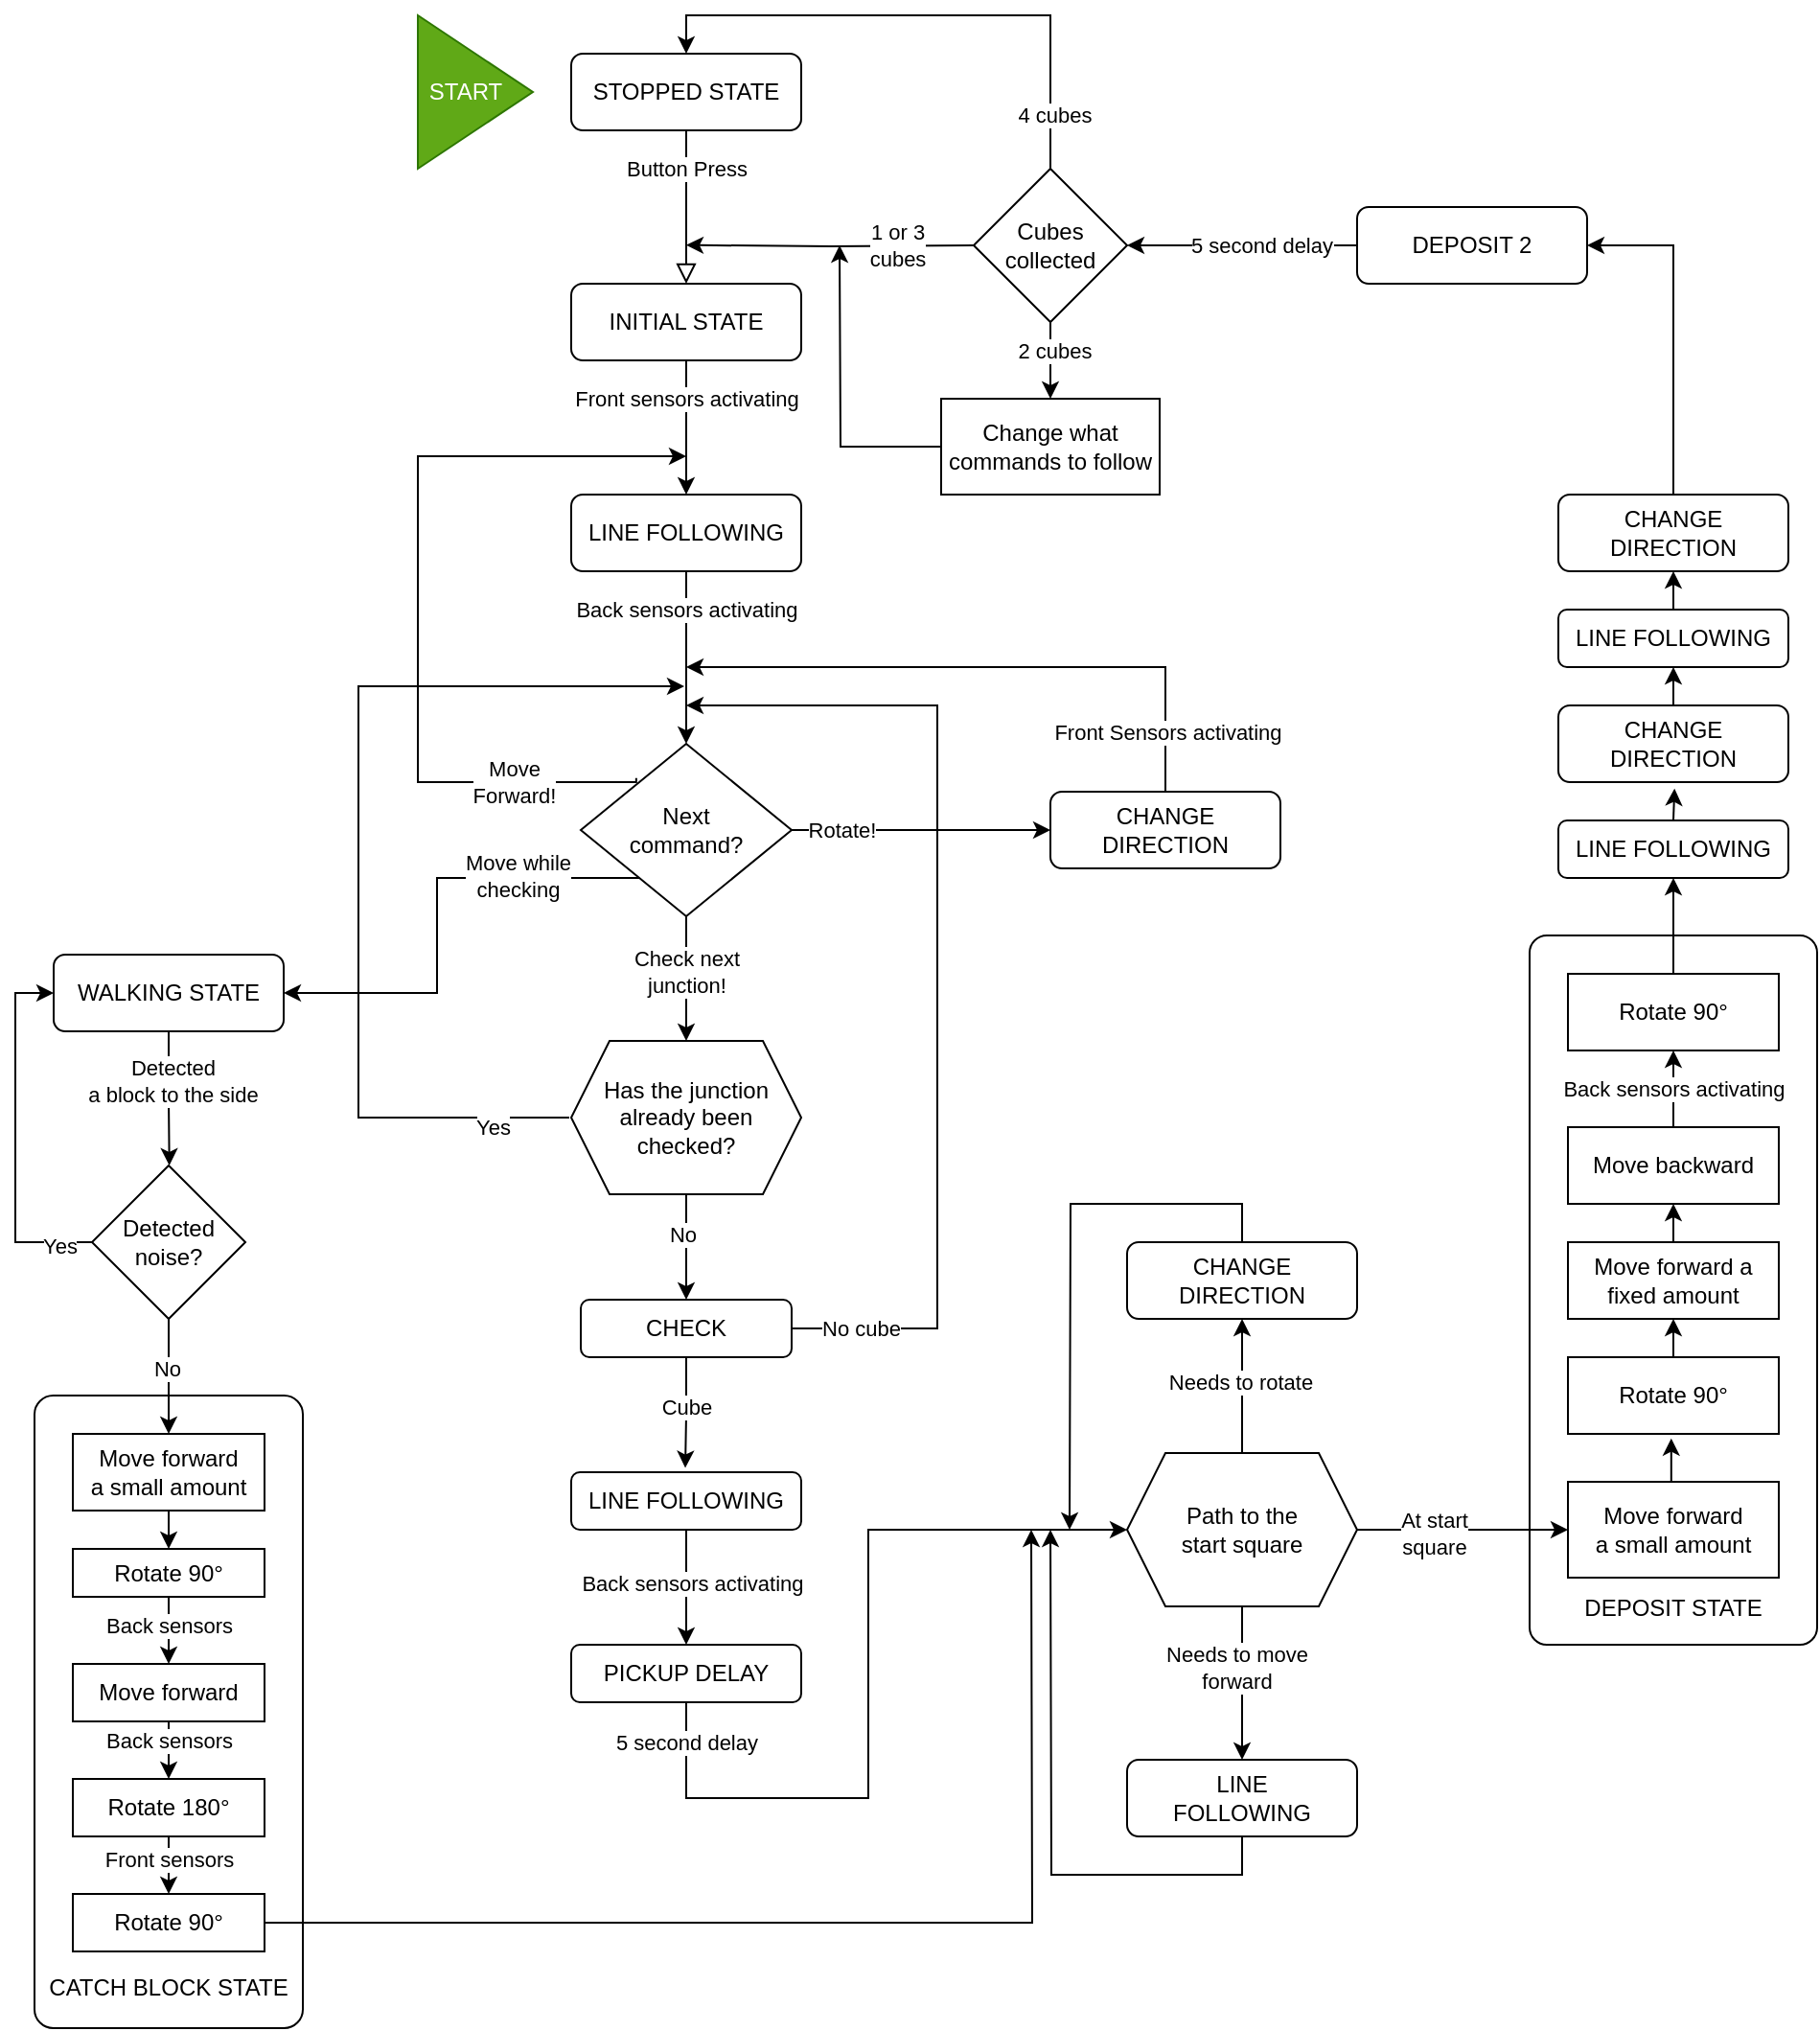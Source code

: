<mxfile version="22.1.2" type="device">
  <diagram id="C5RBs43oDa-KdzZeNtuy" name="Page-1">
    <mxGraphModel dx="3217" dy="1397" grid="1" gridSize="10" guides="1" tooltips="1" connect="1" arrows="1" fold="1" page="1" pageScale="1" pageWidth="827" pageHeight="1169" math="0" shadow="0">
      <root>
        <mxCell id="WIyWlLk6GJQsqaUBKTNV-0" />
        <mxCell id="WIyWlLk6GJQsqaUBKTNV-1" parent="WIyWlLk6GJQsqaUBKTNV-0" />
        <mxCell id="4BnXzk5bhoHRPyOUfvlC-36" value="&lt;br&gt;&lt;br&gt;&lt;br&gt;&lt;br&gt;&lt;br&gt;&lt;br&gt;&lt;br&gt;&lt;br&gt;&lt;br&gt;&lt;br&gt;&lt;br&gt;&lt;br&gt;&lt;br&gt;&lt;br&gt;&lt;br&gt;&lt;br&gt;&lt;br&gt;&lt;br&gt;&lt;br&gt;&lt;br&gt;CATCH BLOCK STATE" style="rounded=1;whiteSpace=wrap;html=1;arcSize=7;" vertex="1" parent="WIyWlLk6GJQsqaUBKTNV-1">
          <mxGeometry x="-120" y="750" width="140" height="330" as="geometry" />
        </mxCell>
        <mxCell id="7er4wkN931L5qloyh4-r-80" value="&lt;br&gt;&lt;br&gt;&lt;br&gt;&lt;br&gt;&lt;br&gt;&lt;br&gt;&lt;br&gt;&lt;br&gt;&lt;br&gt;&lt;br&gt;&lt;br&gt;&lt;br&gt;&lt;br&gt;&lt;br&gt;&lt;br&gt;&lt;br&gt;&lt;br&gt;&lt;br&gt;&lt;br&gt;&lt;br&gt;&lt;br&gt;&lt;br&gt;&lt;br&gt;DEPOSIT STATE" style="rounded=1;whiteSpace=wrap;html=1;arcSize=6;" parent="WIyWlLk6GJQsqaUBKTNV-1" vertex="1">
          <mxGeometry x="660" y="510" width="150" height="370" as="geometry" />
        </mxCell>
        <mxCell id="WIyWlLk6GJQsqaUBKTNV-2" value="" style="rounded=0;html=1;jettySize=auto;orthogonalLoop=1;fontSize=11;endArrow=block;endFill=0;endSize=8;strokeWidth=1;shadow=0;labelBackgroundColor=none;edgeStyle=orthogonalEdgeStyle;entryX=0.5;entryY=0;entryDx=0;entryDy=0;" parent="WIyWlLk6GJQsqaUBKTNV-1" source="WIyWlLk6GJQsqaUBKTNV-3" target="7er4wkN931L5qloyh4-r-3" edge="1">
          <mxGeometry relative="1" as="geometry">
            <mxPoint x="90" y="250" as="targetPoint" />
          </mxGeometry>
        </mxCell>
        <mxCell id="7er4wkN931L5qloyh4-r-0" value="Button Press" style="edgeLabel;html=1;align=center;verticalAlign=middle;resizable=0;points=[];" parent="WIyWlLk6GJQsqaUBKTNV-2" vertex="1" connectable="0">
          <mxGeometry x="0.08" y="-1" relative="1" as="geometry">
            <mxPoint x="1" y="-23" as="offset" />
          </mxGeometry>
        </mxCell>
        <mxCell id="WIyWlLk6GJQsqaUBKTNV-3" value="STOPPED STATE" style="rounded=1;whiteSpace=wrap;html=1;fontSize=12;glass=0;strokeWidth=1;shadow=0;" parent="WIyWlLk6GJQsqaUBKTNV-1" vertex="1">
          <mxGeometry x="160" y="50" width="120" height="40" as="geometry" />
        </mxCell>
        <mxCell id="WIyWlLk6GJQsqaUBKTNV-9" value="Yes" style="edgeStyle=orthogonalEdgeStyle;rounded=0;html=1;jettySize=auto;orthogonalLoop=1;fontSize=11;endArrow=block;endFill=0;endSize=8;strokeWidth=1;shadow=0;labelBackgroundColor=none;" parent="WIyWlLk6GJQsqaUBKTNV-1" edge="1">
          <mxGeometry y="10" relative="1" as="geometry">
            <mxPoint as="offset" />
            <mxPoint x="320" y="330" as="targetPoint" />
          </mxGeometry>
        </mxCell>
        <mxCell id="7er4wkN931L5qloyh4-r-4" style="edgeStyle=orthogonalEdgeStyle;rounded=0;orthogonalLoop=1;jettySize=auto;html=1;exitX=0.5;exitY=1;exitDx=0;exitDy=0;entryX=0.5;entryY=0;entryDx=0;entryDy=0;" parent="WIyWlLk6GJQsqaUBKTNV-1" source="7er4wkN931L5qloyh4-r-3" target="7er4wkN931L5qloyh4-r-7" edge="1">
          <mxGeometry relative="1" as="geometry">
            <mxPoint x="219.857" y="280" as="targetPoint" />
          </mxGeometry>
        </mxCell>
        <mxCell id="7er4wkN931L5qloyh4-r-9" value="Front sensors activating" style="edgeLabel;html=1;align=center;verticalAlign=middle;resizable=0;points=[];" parent="7er4wkN931L5qloyh4-r-4" vertex="1" connectable="0">
          <mxGeometry x="-0.352" y="-1" relative="1" as="geometry">
            <mxPoint x="1" y="-3" as="offset" />
          </mxGeometry>
        </mxCell>
        <mxCell id="7er4wkN931L5qloyh4-r-3" value="INITIAL STATE" style="rounded=1;whiteSpace=wrap;html=1;" parent="WIyWlLk6GJQsqaUBKTNV-1" vertex="1">
          <mxGeometry x="160" y="170" width="120" height="40" as="geometry" />
        </mxCell>
        <mxCell id="7er4wkN931L5qloyh4-r-12" style="edgeStyle=orthogonalEdgeStyle;rounded=0;orthogonalLoop=1;jettySize=auto;html=1;exitX=0.5;exitY=1;exitDx=0;exitDy=0;entryX=0.5;entryY=0;entryDx=0;entryDy=0;" parent="WIyWlLk6GJQsqaUBKTNV-1" source="7er4wkN931L5qloyh4-r-7" target="7er4wkN931L5qloyh4-r-13" edge="1">
          <mxGeometry relative="1" as="geometry">
            <mxPoint x="219.857" y="390" as="targetPoint" />
          </mxGeometry>
        </mxCell>
        <mxCell id="7er4wkN931L5qloyh4-r-14" value="Back sensors activating" style="edgeLabel;html=1;align=center;verticalAlign=middle;resizable=0;points=[];" parent="7er4wkN931L5qloyh4-r-12" vertex="1" connectable="0">
          <mxGeometry x="-0.114" y="-2" relative="1" as="geometry">
            <mxPoint x="2" y="-20" as="offset" />
          </mxGeometry>
        </mxCell>
        <mxCell id="7er4wkN931L5qloyh4-r-7" value="LINE FOLLOWING" style="rounded=1;whiteSpace=wrap;html=1;" parent="WIyWlLk6GJQsqaUBKTNV-1" vertex="1">
          <mxGeometry x="160" y="280" width="120" height="40" as="geometry" />
        </mxCell>
        <mxCell id="7er4wkN931L5qloyh4-r-15" style="edgeStyle=orthogonalEdgeStyle;rounded=0;orthogonalLoop=1;jettySize=auto;html=1;exitX=1;exitY=0.5;exitDx=0;exitDy=0;entryX=0;entryY=0.5;entryDx=0;entryDy=0;" parent="WIyWlLk6GJQsqaUBKTNV-1" source="7er4wkN931L5qloyh4-r-13" target="7er4wkN931L5qloyh4-r-17" edge="1">
          <mxGeometry relative="1" as="geometry">
            <mxPoint x="350" y="435.286" as="targetPoint" />
          </mxGeometry>
        </mxCell>
        <mxCell id="7er4wkN931L5qloyh4-r-16" value="Rotate!" style="edgeLabel;html=1;align=center;verticalAlign=middle;resizable=0;points=[];" parent="7er4wkN931L5qloyh4-r-15" vertex="1" connectable="0">
          <mxGeometry x="-0.193" y="-1" relative="1" as="geometry">
            <mxPoint x="-29" y="-1" as="offset" />
          </mxGeometry>
        </mxCell>
        <mxCell id="7er4wkN931L5qloyh4-r-18" style="edgeStyle=orthogonalEdgeStyle;rounded=0;orthogonalLoop=1;jettySize=auto;html=1;exitX=0.5;exitY=1;exitDx=0;exitDy=0;entryX=0.5;entryY=0;entryDx=0;entryDy=0;" parent="WIyWlLk6GJQsqaUBKTNV-1" source="7er4wkN931L5qloyh4-r-13" target="7er4wkN931L5qloyh4-r-22" edge="1">
          <mxGeometry relative="1" as="geometry">
            <mxPoint x="219.857" y="550" as="targetPoint" />
          </mxGeometry>
        </mxCell>
        <mxCell id="7er4wkN931L5qloyh4-r-19" value="Check next&lt;br&gt;junction!" style="edgeLabel;html=1;align=center;verticalAlign=middle;resizable=0;points=[];" parent="7er4wkN931L5qloyh4-r-18" vertex="1" connectable="0">
          <mxGeometry x="-0.339" y="-1" relative="1" as="geometry">
            <mxPoint x="1" y="7" as="offset" />
          </mxGeometry>
        </mxCell>
        <mxCell id="7er4wkN931L5qloyh4-r-28" style="edgeStyle=orthogonalEdgeStyle;rounded=0;orthogonalLoop=1;jettySize=auto;html=1;exitX=0.263;exitY=0.199;exitDx=0;exitDy=0;exitPerimeter=0;" parent="WIyWlLk6GJQsqaUBKTNV-1" source="7er4wkN931L5qloyh4-r-13" edge="1">
          <mxGeometry relative="1" as="geometry">
            <mxPoint x="220" y="260" as="targetPoint" />
            <Array as="points">
              <mxPoint x="194" y="430" />
              <mxPoint x="80" y="430" />
              <mxPoint x="80" y="260" />
            </Array>
          </mxGeometry>
        </mxCell>
        <mxCell id="7er4wkN931L5qloyh4-r-29" value="Move&lt;br&gt;Forward!" style="edgeLabel;html=1;align=center;verticalAlign=middle;resizable=0;points=[];" parent="7er4wkN931L5qloyh4-r-28" vertex="1" connectable="0">
          <mxGeometry x="-0.841" y="1" relative="1" as="geometry">
            <mxPoint x="-32" y="-1" as="offset" />
          </mxGeometry>
        </mxCell>
        <mxCell id="4BnXzk5bhoHRPyOUfvlC-7" style="edgeStyle=orthogonalEdgeStyle;rounded=0;orthogonalLoop=1;jettySize=auto;html=1;exitX=0.378;exitY=0.878;exitDx=0;exitDy=0;exitPerimeter=0;" edge="1" parent="WIyWlLk6GJQsqaUBKTNV-1" source="7er4wkN931L5qloyh4-r-13">
          <mxGeometry relative="1" as="geometry">
            <mxPoint x="10" y="540" as="targetPoint" />
            <Array as="points">
              <mxPoint x="207" y="480" />
              <mxPoint x="90" y="480" />
              <mxPoint x="90" y="540" />
            </Array>
          </mxGeometry>
        </mxCell>
        <mxCell id="4BnXzk5bhoHRPyOUfvlC-9" value="Move while&lt;br&gt;checking" style="edgeLabel;html=1;align=center;verticalAlign=middle;resizable=0;points=[];" vertex="1" connectable="0" parent="4BnXzk5bhoHRPyOUfvlC-7">
          <mxGeometry x="-0.489" y="3" relative="1" as="geometry">
            <mxPoint x="-16" y="-4" as="offset" />
          </mxGeometry>
        </mxCell>
        <mxCell id="7er4wkN931L5qloyh4-r-13" value="Next&lt;br&gt;command?" style="rhombus;whiteSpace=wrap;html=1;" parent="WIyWlLk6GJQsqaUBKTNV-1" vertex="1">
          <mxGeometry x="165" y="410" width="110" height="90" as="geometry" />
        </mxCell>
        <mxCell id="7er4wkN931L5qloyh4-r-27" style="edgeStyle=orthogonalEdgeStyle;rounded=0;orthogonalLoop=1;jettySize=auto;html=1;exitX=0.5;exitY=0;exitDx=0;exitDy=0;" parent="WIyWlLk6GJQsqaUBKTNV-1" source="7er4wkN931L5qloyh4-r-17" edge="1">
          <mxGeometry relative="1" as="geometry">
            <mxPoint x="220" y="370" as="targetPoint" />
            <Array as="points">
              <mxPoint x="470" y="370" />
              <mxPoint x="220" y="370" />
            </Array>
          </mxGeometry>
        </mxCell>
        <mxCell id="7er4wkN931L5qloyh4-r-30" value="Front Sensors activating" style="edgeLabel;html=1;align=center;verticalAlign=middle;resizable=0;points=[];" parent="7er4wkN931L5qloyh4-r-27" vertex="1" connectable="0">
          <mxGeometry x="-0.804" y="-1" relative="1" as="geometry">
            <mxPoint as="offset" />
          </mxGeometry>
        </mxCell>
        <mxCell id="7er4wkN931L5qloyh4-r-17" value="CHANGE&lt;br&gt;DIRECTION" style="rounded=1;whiteSpace=wrap;html=1;" parent="WIyWlLk6GJQsqaUBKTNV-1" vertex="1">
          <mxGeometry x="410" y="435" width="120" height="40" as="geometry" />
        </mxCell>
        <mxCell id="7er4wkN931L5qloyh4-r-32" style="edgeStyle=orthogonalEdgeStyle;rounded=0;orthogonalLoop=1;jettySize=auto;html=1;exitX=1;exitY=0.5;exitDx=0;exitDy=0;" parent="WIyWlLk6GJQsqaUBKTNV-1" source="7er4wkN931L5qloyh4-r-20" edge="1">
          <mxGeometry relative="1" as="geometry">
            <mxPoint x="220" y="390" as="targetPoint" />
            <Array as="points">
              <mxPoint x="351" y="715" />
              <mxPoint x="351" y="390" />
            </Array>
          </mxGeometry>
        </mxCell>
        <mxCell id="7er4wkN931L5qloyh4-r-33" value="No cube" style="edgeLabel;html=1;align=center;verticalAlign=middle;resizable=0;points=[];" parent="7er4wkN931L5qloyh4-r-32" vertex="1" connectable="0">
          <mxGeometry x="-0.942" y="2" relative="1" as="geometry">
            <mxPoint x="20" y="2" as="offset" />
          </mxGeometry>
        </mxCell>
        <mxCell id="7er4wkN931L5qloyh4-r-34" style="edgeStyle=orthogonalEdgeStyle;rounded=0;orthogonalLoop=1;jettySize=auto;html=1;exitX=0.5;exitY=1;exitDx=0;exitDy=0;entryX=0.496;entryY=-0.075;entryDx=0;entryDy=0;entryPerimeter=0;" parent="WIyWlLk6GJQsqaUBKTNV-1" source="7er4wkN931L5qloyh4-r-20" target="7er4wkN931L5qloyh4-r-37" edge="1">
          <mxGeometry relative="1" as="geometry">
            <mxPoint x="220" y="790" as="targetPoint" />
          </mxGeometry>
        </mxCell>
        <mxCell id="7er4wkN931L5qloyh4-r-35" value="Cube" style="edgeLabel;html=1;align=center;verticalAlign=middle;resizable=0;points=[];" parent="7er4wkN931L5qloyh4-r-34" vertex="1" connectable="0">
          <mxGeometry x="-0.091" y="-4" relative="1" as="geometry">
            <mxPoint x="4" y="-1" as="offset" />
          </mxGeometry>
        </mxCell>
        <mxCell id="7er4wkN931L5qloyh4-r-20" value="CHECK" style="rounded=1;whiteSpace=wrap;html=1;" parent="WIyWlLk6GJQsqaUBKTNV-1" vertex="1">
          <mxGeometry x="165" y="700" width="110" height="30" as="geometry" />
        </mxCell>
        <mxCell id="7er4wkN931L5qloyh4-r-23" style="edgeStyle=orthogonalEdgeStyle;rounded=0;orthogonalLoop=1;jettySize=auto;html=1;exitX=0.5;exitY=1;exitDx=0;exitDy=0;entryX=0.5;entryY=0;entryDx=0;entryDy=0;" parent="WIyWlLk6GJQsqaUBKTNV-1" source="7er4wkN931L5qloyh4-r-22" target="7er4wkN931L5qloyh4-r-20" edge="1">
          <mxGeometry relative="1" as="geometry" />
        </mxCell>
        <mxCell id="7er4wkN931L5qloyh4-r-24" value="No" style="edgeLabel;html=1;align=center;verticalAlign=middle;resizable=0;points=[];" parent="7er4wkN931L5qloyh4-r-23" vertex="1" connectable="0">
          <mxGeometry x="-0.231" y="-2" relative="1" as="geometry">
            <mxPoint as="offset" />
          </mxGeometry>
        </mxCell>
        <mxCell id="7er4wkN931L5qloyh4-r-25" style="edgeStyle=orthogonalEdgeStyle;rounded=0;orthogonalLoop=1;jettySize=auto;html=1;" parent="WIyWlLk6GJQsqaUBKTNV-1" edge="1">
          <mxGeometry relative="1" as="geometry">
            <mxPoint x="219" y="380" as="targetPoint" />
            <mxPoint x="159" y="605" as="sourcePoint" />
            <Array as="points">
              <mxPoint x="49" y="605" />
              <mxPoint x="49" y="380" />
            </Array>
          </mxGeometry>
        </mxCell>
        <mxCell id="7er4wkN931L5qloyh4-r-26" value="Yes" style="edgeLabel;html=1;align=center;verticalAlign=middle;resizable=0;points=[];" parent="7er4wkN931L5qloyh4-r-25" vertex="1" connectable="0">
          <mxGeometry x="0.021" y="1" relative="1" as="geometry">
            <mxPoint x="71" y="153" as="offset" />
          </mxGeometry>
        </mxCell>
        <mxCell id="7er4wkN931L5qloyh4-r-22" value="Has the junction&lt;br&gt;already been checked?" style="shape=hexagon;perimeter=hexagonPerimeter2;whiteSpace=wrap;html=1;fixedSize=1;" parent="WIyWlLk6GJQsqaUBKTNV-1" vertex="1">
          <mxGeometry x="160" y="565" width="120" height="80" as="geometry" />
        </mxCell>
        <mxCell id="7er4wkN931L5qloyh4-r-39" style="edgeStyle=orthogonalEdgeStyle;rounded=0;orthogonalLoop=1;jettySize=auto;html=1;exitX=0.5;exitY=1;exitDx=0;exitDy=0;entryX=0.5;entryY=0;entryDx=0;entryDy=0;" parent="WIyWlLk6GJQsqaUBKTNV-1" source="7er4wkN931L5qloyh4-r-37" target="7er4wkN931L5qloyh4-r-49" edge="1">
          <mxGeometry relative="1" as="geometry">
            <mxPoint x="220" y="900" as="targetPoint" />
          </mxGeometry>
        </mxCell>
        <mxCell id="7er4wkN931L5qloyh4-r-40" value="Back sensors activating" style="edgeLabel;html=1;align=center;verticalAlign=middle;resizable=0;points=[];" parent="7er4wkN931L5qloyh4-r-39" vertex="1" connectable="0">
          <mxGeometry x="-0.074" y="3" relative="1" as="geometry">
            <mxPoint as="offset" />
          </mxGeometry>
        </mxCell>
        <mxCell id="7er4wkN931L5qloyh4-r-37" value="LINE FOLLOWING" style="rounded=1;whiteSpace=wrap;html=1;" parent="WIyWlLk6GJQsqaUBKTNV-1" vertex="1">
          <mxGeometry x="160" y="790" width="120" height="30" as="geometry" />
        </mxCell>
        <mxCell id="7er4wkN931L5qloyh4-r-51" style="edgeStyle=orthogonalEdgeStyle;rounded=0;orthogonalLoop=1;jettySize=auto;html=1;exitX=0.5;exitY=1;exitDx=0;exitDy=0;entryX=0;entryY=0.5;entryDx=0;entryDy=0;" parent="WIyWlLk6GJQsqaUBKTNV-1" source="7er4wkN931L5qloyh4-r-49" target="7er4wkN931L5qloyh4-r-54" edge="1">
          <mxGeometry relative="1" as="geometry">
            <mxPoint x="480" y="820" as="targetPoint" />
            <Array as="points">
              <mxPoint x="220" y="960" />
              <mxPoint x="315" y="960" />
              <mxPoint x="315" y="820" />
            </Array>
          </mxGeometry>
        </mxCell>
        <mxCell id="7er4wkN931L5qloyh4-r-52" value="5 second delay" style="edgeLabel;html=1;align=center;verticalAlign=middle;resizable=0;points=[];" parent="7er4wkN931L5qloyh4-r-51" vertex="1" connectable="0">
          <mxGeometry x="-0.216" y="-1" relative="1" as="geometry">
            <mxPoint x="-96" y="-10" as="offset" />
          </mxGeometry>
        </mxCell>
        <mxCell id="7er4wkN931L5qloyh4-r-49" value="PICKUP DELAY" style="rounded=1;whiteSpace=wrap;html=1;" parent="WIyWlLk6GJQsqaUBKTNV-1" vertex="1">
          <mxGeometry x="160" y="880" width="120" height="30" as="geometry" />
        </mxCell>
        <mxCell id="7er4wkN931L5qloyh4-r-56" style="edgeStyle=orthogonalEdgeStyle;rounded=0;orthogonalLoop=1;jettySize=auto;html=1;exitX=0.5;exitY=0;exitDx=0;exitDy=0;entryX=0.5;entryY=1;entryDx=0;entryDy=0;" parent="WIyWlLk6GJQsqaUBKTNV-1" source="7er4wkN931L5qloyh4-r-54" target="7er4wkN931L5qloyh4-r-59" edge="1">
          <mxGeometry relative="1" as="geometry">
            <mxPoint x="510" y="710" as="targetPoint" />
          </mxGeometry>
        </mxCell>
        <mxCell id="7er4wkN931L5qloyh4-r-57" value="Needs to rotate" style="edgeLabel;html=1;align=center;verticalAlign=middle;resizable=0;points=[];" parent="7er4wkN931L5qloyh4-r-56" vertex="1" connectable="0">
          <mxGeometry x="0.066" y="1" relative="1" as="geometry">
            <mxPoint as="offset" />
          </mxGeometry>
        </mxCell>
        <mxCell id="7er4wkN931L5qloyh4-r-61" style="edgeStyle=orthogonalEdgeStyle;rounded=0;orthogonalLoop=1;jettySize=auto;html=1;exitX=0.5;exitY=1;exitDx=0;exitDy=0;" parent="WIyWlLk6GJQsqaUBKTNV-1" source="7er4wkN931L5qloyh4-r-54" edge="1">
          <mxGeometry relative="1" as="geometry">
            <mxPoint x="510" y="940" as="targetPoint" />
          </mxGeometry>
        </mxCell>
        <mxCell id="7er4wkN931L5qloyh4-r-62" value="Needs to move&lt;br&gt;forward" style="edgeLabel;html=1;align=center;verticalAlign=middle;resizable=0;points=[];" parent="7er4wkN931L5qloyh4-r-61" vertex="1" connectable="0">
          <mxGeometry x="-0.205" y="-3" relative="1" as="geometry">
            <mxPoint as="offset" />
          </mxGeometry>
        </mxCell>
        <mxCell id="7er4wkN931L5qloyh4-r-65" style="edgeStyle=orthogonalEdgeStyle;rounded=0;orthogonalLoop=1;jettySize=auto;html=1;exitX=1;exitY=0.5;exitDx=0;exitDy=0;entryX=0;entryY=0.5;entryDx=0;entryDy=0;" parent="WIyWlLk6GJQsqaUBKTNV-1" source="7er4wkN931L5qloyh4-r-54" target="7er4wkN931L5qloyh4-r-71" edge="1">
          <mxGeometry relative="1" as="geometry">
            <mxPoint x="650" y="820" as="targetPoint" />
          </mxGeometry>
        </mxCell>
        <mxCell id="7er4wkN931L5qloyh4-r-66" value="At start&lt;br&gt;square" style="edgeLabel;html=1;align=center;verticalAlign=middle;resizable=0;points=[];" parent="7er4wkN931L5qloyh4-r-65" vertex="1" connectable="0">
          <mxGeometry x="-0.282" y="-2" relative="1" as="geometry">
            <mxPoint as="offset" />
          </mxGeometry>
        </mxCell>
        <mxCell id="7er4wkN931L5qloyh4-r-54" value="Path to the&lt;br&gt;start square" style="shape=hexagon;perimeter=hexagonPerimeter2;whiteSpace=wrap;html=1;fixedSize=1;" parent="WIyWlLk6GJQsqaUBKTNV-1" vertex="1">
          <mxGeometry x="450" y="780" width="120" height="80" as="geometry" />
        </mxCell>
        <mxCell id="7er4wkN931L5qloyh4-r-60" style="edgeStyle=orthogonalEdgeStyle;rounded=0;orthogonalLoop=1;jettySize=auto;html=1;exitX=0.5;exitY=0;exitDx=0;exitDy=0;" parent="WIyWlLk6GJQsqaUBKTNV-1" source="7er4wkN931L5qloyh4-r-59" edge="1">
          <mxGeometry relative="1" as="geometry">
            <mxPoint x="420" y="820" as="targetPoint" />
          </mxGeometry>
        </mxCell>
        <mxCell id="7er4wkN931L5qloyh4-r-59" value="CHANGE&lt;br&gt;DIRECTION" style="rounded=1;whiteSpace=wrap;html=1;" parent="WIyWlLk6GJQsqaUBKTNV-1" vertex="1">
          <mxGeometry x="450" y="670" width="120" height="40" as="geometry" />
        </mxCell>
        <mxCell id="7er4wkN931L5qloyh4-r-64" style="edgeStyle=orthogonalEdgeStyle;rounded=0;orthogonalLoop=1;jettySize=auto;html=1;exitX=0.5;exitY=1;exitDx=0;exitDy=0;" parent="WIyWlLk6GJQsqaUBKTNV-1" source="7er4wkN931L5qloyh4-r-63" edge="1">
          <mxGeometry relative="1" as="geometry">
            <mxPoint x="410" y="820" as="targetPoint" />
          </mxGeometry>
        </mxCell>
        <mxCell id="7er4wkN931L5qloyh4-r-63" value="LINE&lt;br&gt;FOLLOWING" style="rounded=1;whiteSpace=wrap;html=1;" parent="WIyWlLk6GJQsqaUBKTNV-1" vertex="1">
          <mxGeometry x="450" y="940" width="120" height="40" as="geometry" />
        </mxCell>
        <mxCell id="7er4wkN931L5qloyh4-r-71" value="Move forward&lt;br&gt;a small amount" style="rounded=0;whiteSpace=wrap;html=1;" parent="WIyWlLk6GJQsqaUBKTNV-1" vertex="1">
          <mxGeometry x="680" y="795" width="110" height="50" as="geometry" />
        </mxCell>
        <mxCell id="7er4wkN931L5qloyh4-r-78" style="edgeStyle=orthogonalEdgeStyle;rounded=0;orthogonalLoop=1;jettySize=auto;html=1;exitX=0.5;exitY=0;exitDx=0;exitDy=0;entryX=0.5;entryY=1;entryDx=0;entryDy=0;" parent="WIyWlLk6GJQsqaUBKTNV-1" source="7er4wkN931L5qloyh4-r-72" target="7er4wkN931L5qloyh4-r-74" edge="1">
          <mxGeometry relative="1" as="geometry" />
        </mxCell>
        <mxCell id="7er4wkN931L5qloyh4-r-72" value="Rotate 90°" style="rounded=0;whiteSpace=wrap;html=1;" parent="WIyWlLk6GJQsqaUBKTNV-1" vertex="1">
          <mxGeometry x="680" y="730" width="110" height="40" as="geometry" />
        </mxCell>
        <mxCell id="7er4wkN931L5qloyh4-r-79" style="edgeStyle=orthogonalEdgeStyle;rounded=0;orthogonalLoop=1;jettySize=auto;html=1;exitX=0.5;exitY=0;exitDx=0;exitDy=0;entryX=0.5;entryY=1;entryDx=0;entryDy=0;" parent="WIyWlLk6GJQsqaUBKTNV-1" source="7er4wkN931L5qloyh4-r-74" target="7er4wkN931L5qloyh4-r-75" edge="1">
          <mxGeometry relative="1" as="geometry" />
        </mxCell>
        <mxCell id="7er4wkN931L5qloyh4-r-74" value="Move forward a fixed amount" style="rounded=0;whiteSpace=wrap;html=1;" parent="WIyWlLk6GJQsqaUBKTNV-1" vertex="1">
          <mxGeometry x="680" y="670" width="110" height="40" as="geometry" />
        </mxCell>
        <mxCell id="7er4wkN931L5qloyh4-r-81" style="edgeStyle=orthogonalEdgeStyle;rounded=0;orthogonalLoop=1;jettySize=auto;html=1;exitX=0.5;exitY=0;exitDx=0;exitDy=0;" parent="WIyWlLk6GJQsqaUBKTNV-1" source="7er4wkN931L5qloyh4-r-85" edge="1">
          <mxGeometry relative="1" as="geometry">
            <mxPoint x="735.25" y="540" as="targetPoint" />
          </mxGeometry>
        </mxCell>
        <mxCell id="7er4wkN931L5qloyh4-r-75" value="Move backward" style="rounded=0;whiteSpace=wrap;html=1;" parent="WIyWlLk6GJQsqaUBKTNV-1" vertex="1">
          <mxGeometry x="680" y="610" width="110" height="40" as="geometry" />
        </mxCell>
        <mxCell id="7er4wkN931L5qloyh4-r-77" style="edgeStyle=orthogonalEdgeStyle;rounded=0;orthogonalLoop=1;jettySize=auto;html=1;exitX=0.5;exitY=0;exitDx=0;exitDy=0;entryX=0.49;entryY=1.059;entryDx=0;entryDy=0;entryPerimeter=0;" parent="WIyWlLk6GJQsqaUBKTNV-1" source="7er4wkN931L5qloyh4-r-71" target="7er4wkN931L5qloyh4-r-72" edge="1">
          <mxGeometry relative="1" as="geometry" />
        </mxCell>
        <mxCell id="7er4wkN931L5qloyh4-r-95" style="edgeStyle=orthogonalEdgeStyle;rounded=0;orthogonalLoop=1;jettySize=auto;html=1;exitX=0.5;exitY=0;exitDx=0;exitDy=0;entryX=0.5;entryY=1;entryDx=0;entryDy=0;" parent="WIyWlLk6GJQsqaUBKTNV-1" source="7er4wkN931L5qloyh4-r-84" target="7er4wkN931L5qloyh4-r-92" edge="1">
          <mxGeometry relative="1" as="geometry" />
        </mxCell>
        <mxCell id="7er4wkN931L5qloyh4-r-84" value="CHANGE&lt;br&gt;DIRECTION" style="rounded=1;whiteSpace=wrap;html=1;" parent="WIyWlLk6GJQsqaUBKTNV-1" vertex="1">
          <mxGeometry x="675" y="390" width="120" height="40" as="geometry" />
        </mxCell>
        <mxCell id="7er4wkN931L5qloyh4-r-86" value="" style="edgeStyle=orthogonalEdgeStyle;rounded=0;orthogonalLoop=1;jettySize=auto;html=1;exitX=0.5;exitY=0;exitDx=0;exitDy=0;entryX=0.5;entryY=1;entryDx=0;entryDy=0;" parent="WIyWlLk6GJQsqaUBKTNV-1" source="7er4wkN931L5qloyh4-r-75" target="7er4wkN931L5qloyh4-r-85" edge="1">
          <mxGeometry relative="1" as="geometry">
            <mxPoint x="735.25" y="540" as="targetPoint" />
            <mxPoint x="735" y="610" as="sourcePoint" />
          </mxGeometry>
        </mxCell>
        <mxCell id="7er4wkN931L5qloyh4-r-87" value="Back sensors activating" style="edgeLabel;html=1;align=center;verticalAlign=middle;resizable=0;points=[];" parent="7er4wkN931L5qloyh4-r-86" vertex="1" connectable="0">
          <mxGeometry x="-0.146" y="1" relative="1" as="geometry">
            <mxPoint x="1" y="-3" as="offset" />
          </mxGeometry>
        </mxCell>
        <mxCell id="7er4wkN931L5qloyh4-r-88" style="edgeStyle=orthogonalEdgeStyle;rounded=0;orthogonalLoop=1;jettySize=auto;html=1;exitX=0.5;exitY=0;exitDx=0;exitDy=0;entryX=0.5;entryY=1;entryDx=0;entryDy=0;" parent="WIyWlLk6GJQsqaUBKTNV-1" source="7er4wkN931L5qloyh4-r-85" target="7er4wkN931L5qloyh4-r-89" edge="1">
          <mxGeometry relative="1" as="geometry">
            <mxPoint x="734.892" y="480" as="targetPoint" />
            <mxPoint x="734.65" y="520" as="sourcePoint" />
          </mxGeometry>
        </mxCell>
        <mxCell id="7er4wkN931L5qloyh4-r-85" value="Rotate 90°" style="rounded=0;whiteSpace=wrap;html=1;" parent="WIyWlLk6GJQsqaUBKTNV-1" vertex="1">
          <mxGeometry x="680" y="530" width="110" height="40" as="geometry" />
        </mxCell>
        <mxCell id="7er4wkN931L5qloyh4-r-89" value="LINE FOLLOWING" style="rounded=1;whiteSpace=wrap;html=1;" parent="WIyWlLk6GJQsqaUBKTNV-1" vertex="1">
          <mxGeometry x="675" y="450" width="120" height="30" as="geometry" />
        </mxCell>
        <mxCell id="7er4wkN931L5qloyh4-r-97" style="edgeStyle=orthogonalEdgeStyle;rounded=0;orthogonalLoop=1;jettySize=auto;html=1;exitX=0.5;exitY=0;exitDx=0;exitDy=0;entryX=0.5;entryY=1;entryDx=0;entryDy=0;" parent="WIyWlLk6GJQsqaUBKTNV-1" source="7er4wkN931L5qloyh4-r-92" target="7er4wkN931L5qloyh4-r-93" edge="1">
          <mxGeometry relative="1" as="geometry" />
        </mxCell>
        <mxCell id="7er4wkN931L5qloyh4-r-92" value="LINE FOLLOWING" style="rounded=1;whiteSpace=wrap;html=1;" parent="WIyWlLk6GJQsqaUBKTNV-1" vertex="1">
          <mxGeometry x="675" y="340" width="120" height="30" as="geometry" />
        </mxCell>
        <mxCell id="7er4wkN931L5qloyh4-r-99" style="edgeStyle=orthogonalEdgeStyle;rounded=0;orthogonalLoop=1;jettySize=auto;html=1;exitX=0.5;exitY=0;exitDx=0;exitDy=0;entryX=1;entryY=0.5;entryDx=0;entryDy=0;" parent="WIyWlLk6GJQsqaUBKTNV-1" source="7er4wkN931L5qloyh4-r-93" target="7er4wkN931L5qloyh4-r-98" edge="1">
          <mxGeometry relative="1" as="geometry" />
        </mxCell>
        <mxCell id="7er4wkN931L5qloyh4-r-93" value="CHANGE&lt;br&gt;DIRECTION" style="rounded=1;whiteSpace=wrap;html=1;" parent="WIyWlLk6GJQsqaUBKTNV-1" vertex="1">
          <mxGeometry x="675" y="280" width="120" height="40" as="geometry" />
        </mxCell>
        <mxCell id="7er4wkN931L5qloyh4-r-94" style="edgeStyle=orthogonalEdgeStyle;rounded=0;orthogonalLoop=1;jettySize=auto;html=1;exitX=0.5;exitY=0;exitDx=0;exitDy=0;entryX=0.505;entryY=1.084;entryDx=0;entryDy=0;entryPerimeter=0;" parent="WIyWlLk6GJQsqaUBKTNV-1" source="7er4wkN931L5qloyh4-r-89" target="7er4wkN931L5qloyh4-r-84" edge="1">
          <mxGeometry relative="1" as="geometry" />
        </mxCell>
        <mxCell id="7er4wkN931L5qloyh4-r-100" style="edgeStyle=orthogonalEdgeStyle;rounded=0;orthogonalLoop=1;jettySize=auto;html=1;exitX=0;exitY=0.5;exitDx=0;exitDy=0;" parent="WIyWlLk6GJQsqaUBKTNV-1" source="7er4wkN931L5qloyh4-r-98" edge="1">
          <mxGeometry relative="1" as="geometry">
            <mxPoint x="450" y="150" as="targetPoint" />
            <Array as="points">
              <mxPoint x="470" y="150" />
              <mxPoint x="470" y="150" />
            </Array>
          </mxGeometry>
        </mxCell>
        <mxCell id="7er4wkN931L5qloyh4-r-101" value="5 second delay" style="edgeLabel;html=1;align=center;verticalAlign=middle;resizable=0;points=[];" parent="7er4wkN931L5qloyh4-r-100" vertex="1" connectable="0">
          <mxGeometry x="-0.536" y="2" relative="1" as="geometry">
            <mxPoint x="-22" y="-2" as="offset" />
          </mxGeometry>
        </mxCell>
        <mxCell id="7er4wkN931L5qloyh4-r-98" value="DEPOSIT 2" style="rounded=1;whiteSpace=wrap;html=1;" parent="WIyWlLk6GJQsqaUBKTNV-1" vertex="1">
          <mxGeometry x="570" y="130" width="120" height="40" as="geometry" />
        </mxCell>
        <mxCell id="RScdrFz3uXLyJBP3mZ5_-1" style="edgeStyle=orthogonalEdgeStyle;rounded=0;orthogonalLoop=1;jettySize=auto;html=1;exitX=0;exitY=0.5;exitDx=0;exitDy=0;" parent="WIyWlLk6GJQsqaUBKTNV-1" edge="1">
          <mxGeometry relative="1" as="geometry">
            <mxPoint x="220" y="149.86" as="targetPoint" />
            <mxPoint x="370" y="150" as="sourcePoint" />
          </mxGeometry>
        </mxCell>
        <mxCell id="RScdrFz3uXLyJBP3mZ5_-2" value="1 or 3 &lt;br&gt;cubes" style="edgeLabel;html=1;align=center;verticalAlign=middle;resizable=0;points=[];" parent="RScdrFz3uXLyJBP3mZ5_-1" vertex="1" connectable="0">
          <mxGeometry x="-0.668" y="2" relative="1" as="geometry">
            <mxPoint x="-15" y="-2" as="offset" />
          </mxGeometry>
        </mxCell>
        <mxCell id="4BnXzk5bhoHRPyOUfvlC-10" style="edgeStyle=orthogonalEdgeStyle;rounded=0;orthogonalLoop=1;jettySize=auto;html=1;exitX=0.5;exitY=0;exitDx=0;exitDy=0;entryX=0.5;entryY=0;entryDx=0;entryDy=0;" edge="1" parent="WIyWlLk6GJQsqaUBKTNV-1" source="RScdrFz3uXLyJBP3mZ5_-0" target="WIyWlLk6GJQsqaUBKTNV-3">
          <mxGeometry relative="1" as="geometry" />
        </mxCell>
        <mxCell id="4BnXzk5bhoHRPyOUfvlC-11" value="4 cubes" style="edgeLabel;html=1;align=center;verticalAlign=middle;resizable=0;points=[];" vertex="1" connectable="0" parent="4BnXzk5bhoHRPyOUfvlC-10">
          <mxGeometry x="-0.803" y="-2" relative="1" as="geometry">
            <mxPoint as="offset" />
          </mxGeometry>
        </mxCell>
        <mxCell id="4BnXzk5bhoHRPyOUfvlC-12" style="edgeStyle=orthogonalEdgeStyle;rounded=0;orthogonalLoop=1;jettySize=auto;html=1;exitX=0.5;exitY=1;exitDx=0;exitDy=0;" edge="1" parent="WIyWlLk6GJQsqaUBKTNV-1" source="RScdrFz3uXLyJBP3mZ5_-0" target="4BnXzk5bhoHRPyOUfvlC-0">
          <mxGeometry relative="1" as="geometry" />
        </mxCell>
        <mxCell id="4BnXzk5bhoHRPyOUfvlC-13" value="2 cubes" style="edgeLabel;html=1;align=center;verticalAlign=middle;resizable=0;points=[];" vertex="1" connectable="0" parent="4BnXzk5bhoHRPyOUfvlC-12">
          <mxGeometry x="-0.254" y="2" relative="1" as="geometry">
            <mxPoint as="offset" />
          </mxGeometry>
        </mxCell>
        <mxCell id="RScdrFz3uXLyJBP3mZ5_-0" value="Cubes&lt;br&gt;collected" style="rhombus;whiteSpace=wrap;html=1;" parent="WIyWlLk6GJQsqaUBKTNV-1" vertex="1">
          <mxGeometry x="370" y="110" width="80" height="80" as="geometry" />
        </mxCell>
        <mxCell id="RScdrFz3uXLyJBP3mZ5_-7" style="edgeStyle=orthogonalEdgeStyle;rounded=0;orthogonalLoop=1;jettySize=auto;html=1;" parent="WIyWlLk6GJQsqaUBKTNV-1" source="4BnXzk5bhoHRPyOUfvlC-0" edge="1">
          <mxGeometry relative="1" as="geometry">
            <mxPoint x="365" y="25" as="sourcePoint" />
            <mxPoint x="300" y="150" as="targetPoint" />
          </mxGeometry>
        </mxCell>
        <mxCell id="4BnXzk5bhoHRPyOUfvlC-0" value="Change what commands to follow" style="rounded=0;whiteSpace=wrap;html=1;" vertex="1" parent="WIyWlLk6GJQsqaUBKTNV-1">
          <mxGeometry x="353" y="230" width="114" height="50" as="geometry" />
        </mxCell>
        <mxCell id="4BnXzk5bhoHRPyOUfvlC-16" style="edgeStyle=orthogonalEdgeStyle;rounded=0;orthogonalLoop=1;jettySize=auto;html=1;exitX=0.5;exitY=1;exitDx=0;exitDy=0;" edge="1" parent="WIyWlLk6GJQsqaUBKTNV-1" source="4BnXzk5bhoHRPyOUfvlC-8">
          <mxGeometry relative="1" as="geometry">
            <mxPoint x="-49.652" y="630" as="targetPoint" />
          </mxGeometry>
        </mxCell>
        <mxCell id="4BnXzk5bhoHRPyOUfvlC-17" value="Detected&lt;br&gt;a block to the side" style="edgeLabel;html=1;align=center;verticalAlign=middle;resizable=0;points=[];" vertex="1" connectable="0" parent="4BnXzk5bhoHRPyOUfvlC-16">
          <mxGeometry x="-0.272" y="2" relative="1" as="geometry">
            <mxPoint as="offset" />
          </mxGeometry>
        </mxCell>
        <mxCell id="4BnXzk5bhoHRPyOUfvlC-8" value="WALKING STATE" style="rounded=1;whiteSpace=wrap;html=1;" vertex="1" parent="WIyWlLk6GJQsqaUBKTNV-1">
          <mxGeometry x="-110" y="520" width="120" height="40" as="geometry" />
        </mxCell>
        <mxCell id="4BnXzk5bhoHRPyOUfvlC-20" style="edgeStyle=orthogonalEdgeStyle;rounded=0;orthogonalLoop=1;jettySize=auto;html=1;exitX=0;exitY=0.5;exitDx=0;exitDy=0;entryX=0;entryY=0.5;entryDx=0;entryDy=0;" edge="1" parent="WIyWlLk6GJQsqaUBKTNV-1" source="4BnXzk5bhoHRPyOUfvlC-19" target="4BnXzk5bhoHRPyOUfvlC-8">
          <mxGeometry relative="1" as="geometry" />
        </mxCell>
        <mxCell id="4BnXzk5bhoHRPyOUfvlC-21" value="Yes" style="edgeLabel;html=1;align=center;verticalAlign=middle;resizable=0;points=[];" vertex="1" connectable="0" parent="4BnXzk5bhoHRPyOUfvlC-20">
          <mxGeometry x="-0.821" y="2" relative="1" as="geometry">
            <mxPoint as="offset" />
          </mxGeometry>
        </mxCell>
        <mxCell id="4BnXzk5bhoHRPyOUfvlC-22" style="edgeStyle=orthogonalEdgeStyle;rounded=0;orthogonalLoop=1;jettySize=auto;html=1;exitX=0.5;exitY=1;exitDx=0;exitDy=0;entryX=0.5;entryY=0;entryDx=0;entryDy=0;" edge="1" parent="WIyWlLk6GJQsqaUBKTNV-1" source="4BnXzk5bhoHRPyOUfvlC-19" target="4BnXzk5bhoHRPyOUfvlC-24">
          <mxGeometry relative="1" as="geometry">
            <mxPoint x="-50" y="760" as="targetPoint" />
          </mxGeometry>
        </mxCell>
        <mxCell id="4BnXzk5bhoHRPyOUfvlC-23" value="No" style="edgeLabel;html=1;align=center;verticalAlign=middle;resizable=0;points=[];" vertex="1" connectable="0" parent="4BnXzk5bhoHRPyOUfvlC-22">
          <mxGeometry x="0.014" y="3" relative="1" as="geometry">
            <mxPoint x="-4" y="-5" as="offset" />
          </mxGeometry>
        </mxCell>
        <mxCell id="4BnXzk5bhoHRPyOUfvlC-19" value="Detected noise?" style="rhombus;whiteSpace=wrap;html=1;" vertex="1" parent="WIyWlLk6GJQsqaUBKTNV-1">
          <mxGeometry x="-90" y="630" width="80" height="80" as="geometry" />
        </mxCell>
        <mxCell id="4BnXzk5bhoHRPyOUfvlC-25" style="edgeStyle=orthogonalEdgeStyle;rounded=0;orthogonalLoop=1;jettySize=auto;html=1;exitX=0.5;exitY=1;exitDx=0;exitDy=0;entryX=0.5;entryY=0;entryDx=0;entryDy=0;" edge="1" parent="WIyWlLk6GJQsqaUBKTNV-1" source="4BnXzk5bhoHRPyOUfvlC-24" target="4BnXzk5bhoHRPyOUfvlC-26">
          <mxGeometry relative="1" as="geometry">
            <mxPoint x="-50" y="840" as="targetPoint" />
          </mxGeometry>
        </mxCell>
        <mxCell id="4BnXzk5bhoHRPyOUfvlC-24" value="Move forward&lt;br&gt;a small amount" style="rounded=0;whiteSpace=wrap;html=1;" vertex="1" parent="WIyWlLk6GJQsqaUBKTNV-1">
          <mxGeometry x="-100" y="770" width="100" height="40" as="geometry" />
        </mxCell>
        <mxCell id="4BnXzk5bhoHRPyOUfvlC-28" value="" style="edgeStyle=orthogonalEdgeStyle;rounded=0;orthogonalLoop=1;jettySize=auto;html=1;" edge="1" parent="WIyWlLk6GJQsqaUBKTNV-1" source="4BnXzk5bhoHRPyOUfvlC-26" target="4BnXzk5bhoHRPyOUfvlC-27">
          <mxGeometry relative="1" as="geometry" />
        </mxCell>
        <mxCell id="4BnXzk5bhoHRPyOUfvlC-29" value="Back sensors" style="edgeLabel;html=1;align=center;verticalAlign=middle;resizable=0;points=[];" vertex="1" connectable="0" parent="4BnXzk5bhoHRPyOUfvlC-28">
          <mxGeometry x="0.28" relative="1" as="geometry">
            <mxPoint y="-4" as="offset" />
          </mxGeometry>
        </mxCell>
        <mxCell id="4BnXzk5bhoHRPyOUfvlC-26" value="Rotate 90°" style="whiteSpace=wrap;html=1;" vertex="1" parent="WIyWlLk6GJQsqaUBKTNV-1">
          <mxGeometry x="-100" y="830" width="100" height="25" as="geometry" />
        </mxCell>
        <mxCell id="4BnXzk5bhoHRPyOUfvlC-31" style="edgeStyle=orthogonalEdgeStyle;rounded=0;orthogonalLoop=1;jettySize=auto;html=1;exitX=0.5;exitY=1;exitDx=0;exitDy=0;" edge="1" parent="WIyWlLk6GJQsqaUBKTNV-1" source="4BnXzk5bhoHRPyOUfvlC-27" target="4BnXzk5bhoHRPyOUfvlC-30">
          <mxGeometry relative="1" as="geometry" />
        </mxCell>
        <mxCell id="4BnXzk5bhoHRPyOUfvlC-32" value="Back sensors" style="edgeLabel;html=1;align=center;verticalAlign=middle;resizable=0;points=[];" vertex="1" connectable="0" parent="4BnXzk5bhoHRPyOUfvlC-31">
          <mxGeometry x="0.32" relative="1" as="geometry">
            <mxPoint y="-3" as="offset" />
          </mxGeometry>
        </mxCell>
        <mxCell id="4BnXzk5bhoHRPyOUfvlC-27" value="Move forward" style="whiteSpace=wrap;html=1;" vertex="1" parent="WIyWlLk6GJQsqaUBKTNV-1">
          <mxGeometry x="-100" y="890" width="100" height="30" as="geometry" />
        </mxCell>
        <mxCell id="4BnXzk5bhoHRPyOUfvlC-34" style="edgeStyle=orthogonalEdgeStyle;rounded=0;orthogonalLoop=1;jettySize=auto;html=1;exitX=0.5;exitY=1;exitDx=0;exitDy=0;" edge="1" parent="WIyWlLk6GJQsqaUBKTNV-1" source="4BnXzk5bhoHRPyOUfvlC-30" target="4BnXzk5bhoHRPyOUfvlC-33">
          <mxGeometry relative="1" as="geometry" />
        </mxCell>
        <mxCell id="4BnXzk5bhoHRPyOUfvlC-35" value="Front sensors" style="edgeLabel;html=1;align=center;verticalAlign=middle;resizable=0;points=[];" vertex="1" connectable="0" parent="4BnXzk5bhoHRPyOUfvlC-34">
          <mxGeometry x="-0.68" y="-1" relative="1" as="geometry">
            <mxPoint x="1" y="4" as="offset" />
          </mxGeometry>
        </mxCell>
        <mxCell id="4BnXzk5bhoHRPyOUfvlC-30" value="Rotate 180°" style="whiteSpace=wrap;html=1;" vertex="1" parent="WIyWlLk6GJQsqaUBKTNV-1">
          <mxGeometry x="-100" y="950" width="100" height="30" as="geometry" />
        </mxCell>
        <mxCell id="4BnXzk5bhoHRPyOUfvlC-37" style="edgeStyle=orthogonalEdgeStyle;rounded=0;orthogonalLoop=1;jettySize=auto;html=1;exitX=1;exitY=0.5;exitDx=0;exitDy=0;" edge="1" parent="WIyWlLk6GJQsqaUBKTNV-1" source="4BnXzk5bhoHRPyOUfvlC-33">
          <mxGeometry relative="1" as="geometry">
            <mxPoint x="400" y="820" as="targetPoint" />
          </mxGeometry>
        </mxCell>
        <mxCell id="4BnXzk5bhoHRPyOUfvlC-33" value="Rotate 90°" style="whiteSpace=wrap;html=1;" vertex="1" parent="WIyWlLk6GJQsqaUBKTNV-1">
          <mxGeometry x="-100" y="1010" width="100" height="30" as="geometry" />
        </mxCell>
        <mxCell id="4BnXzk5bhoHRPyOUfvlC-39" value="START&amp;nbsp; &amp;nbsp;" style="triangle;whiteSpace=wrap;html=1;fillColor=#60a917;fontColor=#ffffff;strokeColor=#2D7600;" vertex="1" parent="WIyWlLk6GJQsqaUBKTNV-1">
          <mxGeometry x="80" y="30" width="60" height="80" as="geometry" />
        </mxCell>
      </root>
    </mxGraphModel>
  </diagram>
</mxfile>

